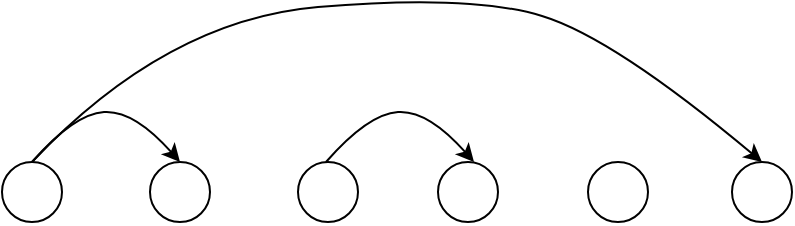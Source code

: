 <mxfile version="17.1.2" type="github">
  <diagram id="JQYZDskgPdvXT17lg50Z" name="第 1 页">
    <mxGraphModel dx="1248" dy="706" grid="0" gridSize="10" guides="1" tooltips="1" connect="1" arrows="1" fold="1" page="1" pageScale="1" pageWidth="827" pageHeight="1169" math="0" shadow="0">
      <root>
        <mxCell id="0" />
        <mxCell id="1" parent="0" />
        <mxCell id="HsGlE3uBkZbR8r2PtUmq-2" value="" style="ellipse;fillColor=#ffffff;strokeColor=#000000;" vertex="1" parent="1">
          <mxGeometry x="260" y="260" width="30" height="30" as="geometry" />
        </mxCell>
        <mxCell id="HsGlE3uBkZbR8r2PtUmq-4" value="" style="ellipse;fillColor=#ffffff;strokeColor=#000000;" vertex="1" parent="1">
          <mxGeometry x="551" y="260" width="30" height="30" as="geometry" />
        </mxCell>
        <mxCell id="HsGlE3uBkZbR8r2PtUmq-6" value="" style="ellipse;fillColor=#ffffff;strokeColor=#000000;" vertex="1" parent="1">
          <mxGeometry x="186" y="260" width="30" height="30" as="geometry" />
        </mxCell>
        <mxCell id="HsGlE3uBkZbR8r2PtUmq-8" value="" style="ellipse;fillColor=#ffffff;strokeColor=#000000;" vertex="1" parent="1">
          <mxGeometry x="479" y="260" width="30" height="30" as="geometry" />
        </mxCell>
        <mxCell id="HsGlE3uBkZbR8r2PtUmq-9" value="" style="ellipse;fillColor=#ffffff;strokeColor=#000000;" vertex="1" parent="1">
          <mxGeometry x="404" y="260" width="30" height="30" as="geometry" />
        </mxCell>
        <mxCell id="HsGlE3uBkZbR8r2PtUmq-10" value="" style="ellipse;fillColor=#ffffff;strokeColor=#000000;" vertex="1" parent="1">
          <mxGeometry x="334" y="260" width="30" height="30" as="geometry" />
        </mxCell>
        <mxCell id="HsGlE3uBkZbR8r2PtUmq-14" value="" style="curved=1;endArrow=classic;html=1;rounded=0;exitX=0.5;exitY=0;exitDx=0;exitDy=0;entryX=0.5;entryY=0;entryDx=0;entryDy=0;" edge="1" parent="1" source="HsGlE3uBkZbR8r2PtUmq-6" target="HsGlE3uBkZbR8r2PtUmq-2">
          <mxGeometry width="50" height="50" relative="1" as="geometry">
            <mxPoint x="420" y="295" as="sourcePoint" />
            <mxPoint x="470" y="245" as="targetPoint" />
            <Array as="points">
              <mxPoint x="222" y="236" />
              <mxPoint x="252" y="234" />
            </Array>
          </mxGeometry>
        </mxCell>
        <mxCell id="HsGlE3uBkZbR8r2PtUmq-19" value="" style="curved=1;endArrow=classic;html=1;rounded=0;exitX=0.5;exitY=0;exitDx=0;exitDy=0;entryX=0.5;entryY=0;entryDx=0;entryDy=0;" edge="1" parent="1" source="HsGlE3uBkZbR8r2PtUmq-6" target="HsGlE3uBkZbR8r2PtUmq-4">
          <mxGeometry width="50" height="50" relative="1" as="geometry">
            <mxPoint x="330" y="197" as="sourcePoint" />
            <mxPoint x="404" y="197" as="targetPoint" />
            <Array as="points">
              <mxPoint x="268" y="189" />
              <mxPoint x="420" y="176" />
              <mxPoint x="492" y="198" />
            </Array>
          </mxGeometry>
        </mxCell>
        <mxCell id="HsGlE3uBkZbR8r2PtUmq-20" value="" style="curved=1;endArrow=classic;html=1;rounded=0;exitX=0.5;exitY=0;exitDx=0;exitDy=0;entryX=0.5;entryY=0;entryDx=0;entryDy=0;" edge="1" parent="1">
          <mxGeometry width="50" height="50" relative="1" as="geometry">
            <mxPoint x="348" y="260" as="sourcePoint" />
            <mxPoint x="422" y="260" as="targetPoint" />
            <Array as="points">
              <mxPoint x="369" y="236" />
              <mxPoint x="399" y="234" />
            </Array>
          </mxGeometry>
        </mxCell>
      </root>
    </mxGraphModel>
  </diagram>
</mxfile>
